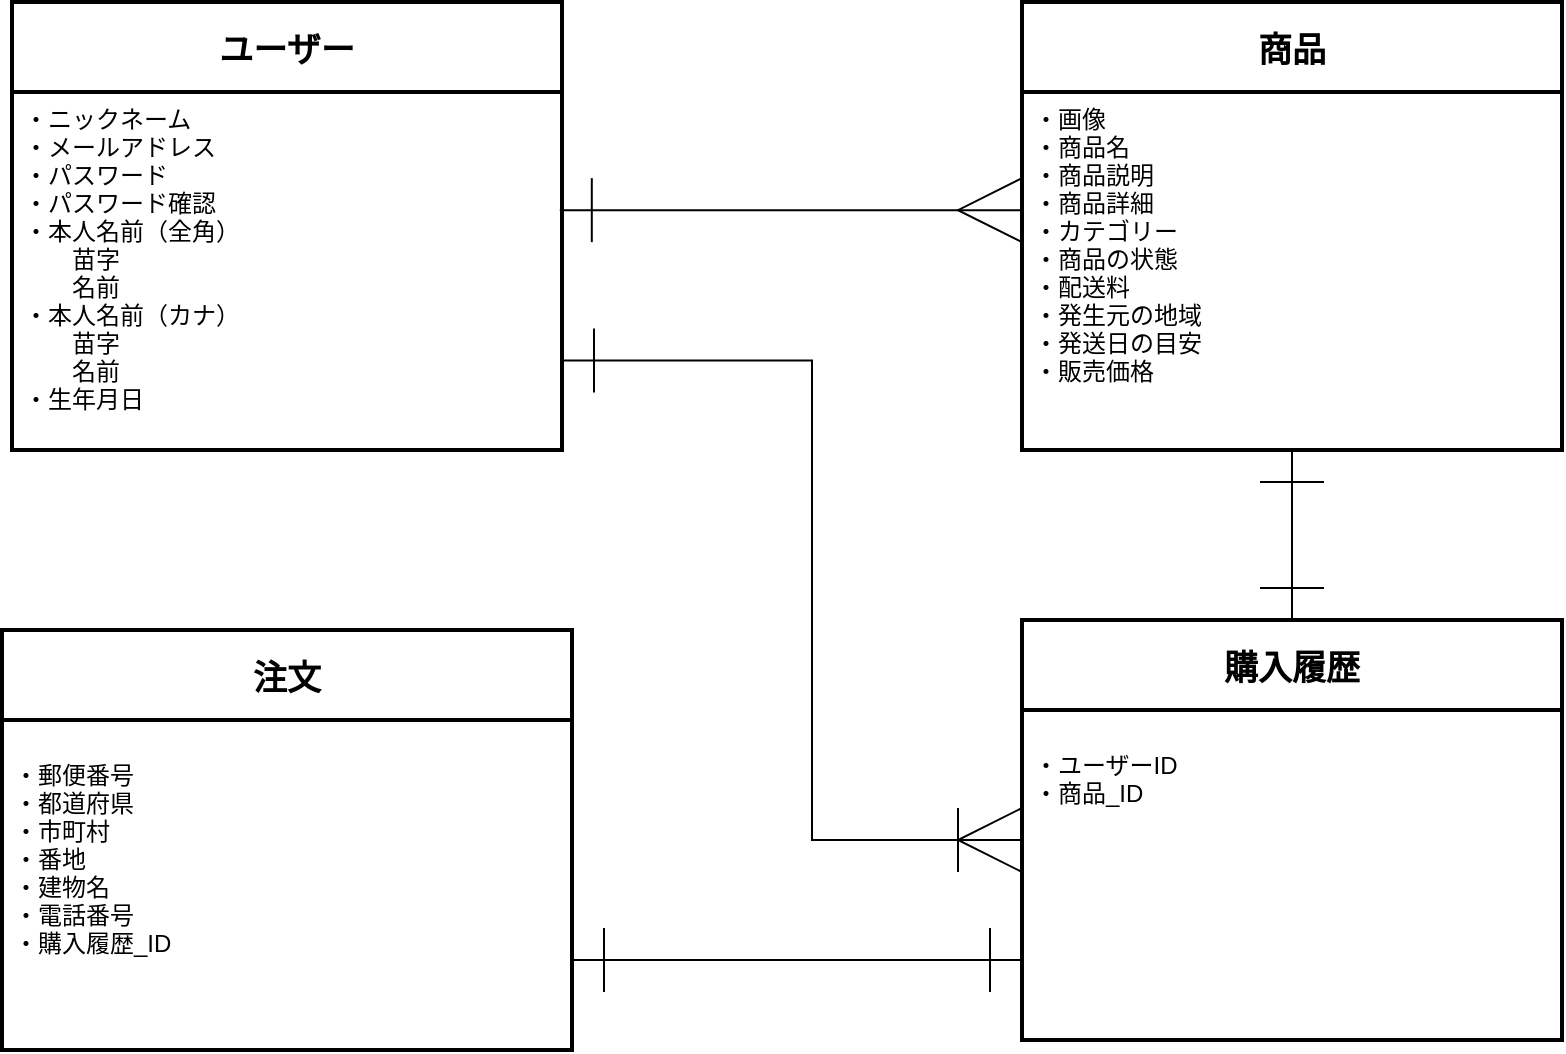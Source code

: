 <mxfile version="14.2.4" type="embed">
    <diagram id="5nmv9-wA4PzIsiuF4vfD" name="ページ1">
        <mxGraphModel dx="940" dy="649" grid="1" gridSize="15" guides="1" tooltips="1" connect="1" arrows="1" fold="1" page="1" pageScale="1" pageWidth="850" pageHeight="1100" background="#ffffff" math="0" shadow="0">
            <root>
                <object label="" id="0">
                    <mxCell/>
                </object>
                <mxCell id="1" parent="0"/>
                <mxCell id="55" value="ユーザー" style="swimlane;childLayout=stackLayout;horizontal=1;startSize=45;horizontalStack=0;fontSize=17;fontStyle=1;strokeWidth=2;resizeParent=0;resizeLast=1;shadow=0;dashed=0;align=center;arcSize=0;strokeColor=#000000;" vertex="1" parent="1">
                    <mxGeometry x="35" y="136" width="275" height="224" as="geometry">
                        <mxRectangle x="40" y="90" width="75" height="30" as="alternateBounds"/>
                    </mxGeometry>
                </mxCell>
                <mxCell id="56" value="・ニックネーム　　　　　&#10;・メールアドレス　　　　&#10;・パスワード　　　　　　&#10;・パスワード確認&#10;・本人名前（全角）&#10;　　苗字&#10;　　名前&#10;・本人名前（カナ）&#10;　　苗字&#10;　　名前&#10;・生年月日" style="align=left;strokeColor=none;fillColor=none;spacingLeft=4;fontSize=12;verticalAlign=top;resizable=0;rotatable=0;part=1;fontStyle=0;fontColor=#000000;" vertex="1" parent="55">
                    <mxGeometry y="45" width="275" height="179" as="geometry"/>
                </mxCell>
                <mxCell id="57" value="注文" style="swimlane;childLayout=stackLayout;horizontal=1;startSize=45;horizontalStack=0;fontSize=17;fontStyle=1;strokeWidth=2;resizeParent=0;resizeLast=1;shadow=0;dashed=0;align=center;arcSize=0;strokeColor=#000000;" vertex="1" parent="1">
                    <mxGeometry x="30" y="450" width="285" height="210" as="geometry"/>
                </mxCell>
                <mxCell id="58" value="&#10;・郵便番号&#10;・都道府県&#10;・市町村&#10;・番地&#10;・建物名&#10;・電話番号&#10;・購入履歴_ID&#10;" style="align=left;strokeColor=none;fillColor=none;spacingLeft=4;fontSize=12;verticalAlign=top;resizable=0;rotatable=0;part=1;fontStyle=0;horizontal=1;fontColor=#000000;" vertex="1" parent="57">
                    <mxGeometry y="45" width="285" height="165" as="geometry"/>
                </mxCell>
                <mxCell id="59" value="商品" style="swimlane;childLayout=stackLayout;horizontal=1;startSize=45;horizontalStack=0;fontSize=17;fontStyle=1;strokeWidth=2;resizeParent=0;resizeLast=1;shadow=0;dashed=0;align=center;arcSize=0;noLabel=0;strokeColor=#000000;" vertex="1" parent="1">
                    <mxGeometry x="540" y="136" width="270" height="224" as="geometry"/>
                </mxCell>
                <mxCell id="60" value="・画像　　　　　　　　&#10;・商品名&#10;・商品説明&#10;・商品詳細&#10;・カテゴリー&#10;・商品の状態&#10;・配送料&#10;・発生元の地域&#10;・発送日の目安&#10;・販売価格" style="align=left;strokeColor=none;fillColor=none;spacingLeft=4;fontSize=12;verticalAlign=top;resizable=0;rotatable=0;part=1;fontStyle=0;fontColor=#000000;imageAspect=1;" vertex="1" parent="59">
                    <mxGeometry y="45" width="270" height="179" as="geometry"/>
                </mxCell>
                <mxCell id="75" style="edgeStyle=orthogonalEdgeStyle;rounded=0;orthogonalLoop=1;jettySize=auto;html=1;exitX=0.996;exitY=0.33;exitDx=0;exitDy=0;startArrow=ERone;startFill=0;startSize=30;sourcePerimeterSpacing=20;endArrow=ERmany;endFill=0;endSize=30;targetPerimeterSpacing=20;strokeWidth=1;fontSize=12;entryX=0;entryY=0.33;entryDx=0;entryDy=0;exitPerimeter=0;entryPerimeter=0;strokeColor=#000000;" edge="1" parent="1" source="56" target="60">
                    <mxGeometry relative="1" as="geometry">
                        <mxPoint x="525" y="255" as="targetPoint"/>
                        <Array as="points"/>
                    </mxGeometry>
                </mxCell>
                <mxCell id="77" value="購入履歴" style="swimlane;childLayout=stackLayout;horizontal=1;startSize=45;horizontalStack=0;fontSize=17;fontStyle=1;strokeWidth=2;resizeParent=0;resizeLast=1;shadow=0;dashed=0;align=center;arcSize=0;strokeColor=#000000;" vertex="1" parent="1">
                    <mxGeometry x="540" y="445" width="270" height="210" as="geometry"/>
                </mxCell>
                <mxCell id="78" value="&#10;・ユーザーID&#10;・商品_ID&#10;" style="align=left;strokeColor=none;fillColor=none;spacingLeft=4;fontSize=12;verticalAlign=top;resizable=0;rotatable=0;part=1;fontStyle=0;horizontal=1;fontColor=#000000;" vertex="1" parent="77">
                    <mxGeometry y="45" width="270" height="165" as="geometry"/>
                </mxCell>
                <mxCell id="79" style="edgeStyle=orthogonalEdgeStyle;rounded=0;orthogonalLoop=1;jettySize=auto;html=1;startArrow=ERone;startFill=0;startSize=30;sourcePerimeterSpacing=20;endArrow=ERone;endFill=0;endSize=30;targetPerimeterSpacing=20;strokeWidth=1;fontSize=12;strokeColor=#000000;" edge="1" parent="1">
                    <mxGeometry relative="1" as="geometry">
                        <mxPoint x="540" y="615" as="targetPoint"/>
                        <mxPoint x="315" y="615" as="sourcePoint"/>
                        <Array as="points">
                            <mxPoint x="315" y="615"/>
                            <mxPoint x="540" y="615"/>
                        </Array>
                    </mxGeometry>
                </mxCell>
                <mxCell id="80" style="edgeStyle=orthogonalEdgeStyle;rounded=0;orthogonalLoop=1;jettySize=auto;html=1;startArrow=ERone;startFill=0;startSize=30;sourcePerimeterSpacing=20;endArrow=ERone;endFill=0;endSize=30;targetPerimeterSpacing=20;strokeWidth=1;fontSize=12;exitX=0.5;exitY=1;exitDx=0;exitDy=0;entryX=0.5;entryY=0;entryDx=0;entryDy=0;strokeColor=#000000;" edge="1" parent="1" source="60" target="77">
                    <mxGeometry relative="1" as="geometry">
                        <mxPoint x="675" y="435" as="targetPoint"/>
                    </mxGeometry>
                </mxCell>
                <mxCell id="81" style="edgeStyle=orthogonalEdgeStyle;rounded=0;orthogonalLoop=1;jettySize=auto;html=1;exitX=1;exitY=0.75;exitDx=0;exitDy=0;startArrow=ERone;startFill=0;startSize=30;sourcePerimeterSpacing=20;endArrow=ERoneToMany;endFill=0;endSize=30;targetPerimeterSpacing=20;strokeWidth=1;fontSize=12;strokeColor=#000000;" edge="1" parent="1" source="56">
                    <mxGeometry relative="1" as="geometry">
                        <mxPoint x="540" y="555" as="targetPoint"/>
                        <Array as="points">
                            <mxPoint x="435" y="315"/>
                            <mxPoint x="435" y="555"/>
                            <mxPoint x="540" y="555"/>
                        </Array>
                    </mxGeometry>
                </mxCell>
            </root>
        </mxGraphModel>
    </diagram>
</mxfile>